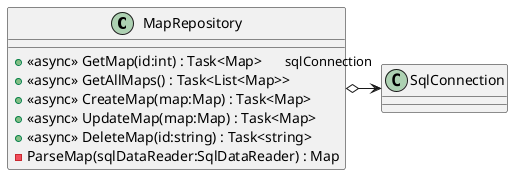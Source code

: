 @startuml
class MapRepository {
    + <<async>> GetMap(id:int) : Task<Map>
    + <<async>> GetAllMaps() : Task<List<Map>>
    + <<async>> CreateMap(map:Map) : Task<Map>
    + <<async>> UpdateMap(map:Map) : Task<Map>
    + <<async>> DeleteMap(id:string) : Task<string>
    - ParseMap(sqlDataReader:SqlDataReader) : Map
}
MapRepository o-> "sqlConnection" SqlConnection
@enduml
